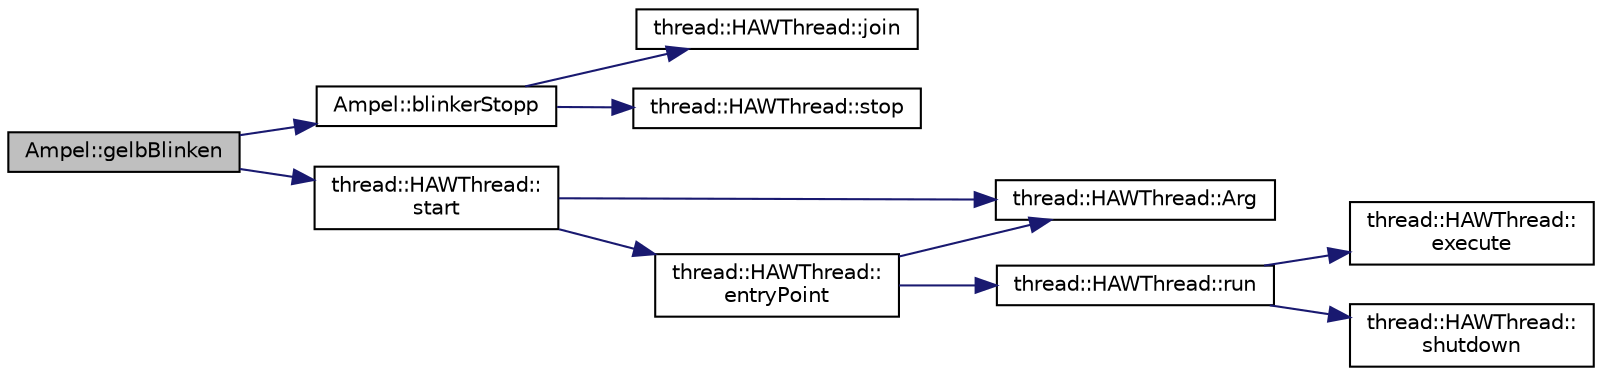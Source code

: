 digraph "Ampel::gelbBlinken"
{
  edge [fontname="Helvetica",fontsize="10",labelfontname="Helvetica",labelfontsize="10"];
  node [fontname="Helvetica",fontsize="10",shape=record];
  rankdir="LR";
  Node1 [label="Ampel::gelbBlinken",height=0.2,width=0.4,color="black", fillcolor="grey75", style="filled" fontcolor="black"];
  Node1 -> Node2 [color="midnightblue",fontsize="10",style="solid",fontname="Helvetica"];
  Node2 [label="Ampel::blinkerStopp",height=0.2,width=0.4,color="black", fillcolor="white", style="filled",URL="$class_ampel.html#aa1674c2cb33ef10588a9486c18f9948c"];
  Node2 -> Node3 [color="midnightblue",fontsize="10",style="solid",fontname="Helvetica"];
  Node3 [label="thread::HAWThread::join",height=0.2,width=0.4,color="black", fillcolor="white", style="filled",URL="$classthread_1_1_h_a_w_thread.html#a4732efa3445c499f1723971acc07863f"];
  Node2 -> Node4 [color="midnightblue",fontsize="10",style="solid",fontname="Helvetica"];
  Node4 [label="thread::HAWThread::stop",height=0.2,width=0.4,color="black", fillcolor="white", style="filled",URL="$classthread_1_1_h_a_w_thread.html#ae8a89c83fd7e9b9a712c19f636ab2638"];
  Node1 -> Node5 [color="midnightblue",fontsize="10",style="solid",fontname="Helvetica"];
  Node5 [label="thread::HAWThread::\lstart",height=0.2,width=0.4,color="black", fillcolor="white", style="filled",URL="$classthread_1_1_h_a_w_thread.html#ae08d268c337511a1e67fbbeefcb1e89d"];
  Node5 -> Node6 [color="midnightblue",fontsize="10",style="solid",fontname="Helvetica"];
  Node6 [label="thread::HAWThread::Arg",height=0.2,width=0.4,color="black", fillcolor="white", style="filled",URL="$classthread_1_1_h_a_w_thread.html#ab692f3a55b92623653d8213793ba4ebb"];
  Node5 -> Node7 [color="midnightblue",fontsize="10",style="solid",fontname="Helvetica"];
  Node7 [label="thread::HAWThread::\lentryPoint",height=0.2,width=0.4,color="black", fillcolor="white", style="filled",URL="$classthread_1_1_h_a_w_thread.html#a044da2e1a8884a3e2764f9f1863863c7"];
  Node7 -> Node8 [color="midnightblue",fontsize="10",style="solid",fontname="Helvetica"];
  Node8 [label="thread::HAWThread::run",height=0.2,width=0.4,color="black", fillcolor="white", style="filled",URL="$classthread_1_1_h_a_w_thread.html#a9a3e17be59877d350e310eb19c52679b"];
  Node8 -> Node9 [color="midnightblue",fontsize="10",style="solid",fontname="Helvetica"];
  Node9 [label="thread::HAWThread::\lexecute",height=0.2,width=0.4,color="black", fillcolor="white", style="filled",URL="$classthread_1_1_h_a_w_thread.html#ae565cb73c096b246664bd2474b9c8907"];
  Node8 -> Node10 [color="midnightblue",fontsize="10",style="solid",fontname="Helvetica"];
  Node10 [label="thread::HAWThread::\lshutdown",height=0.2,width=0.4,color="black", fillcolor="white", style="filled",URL="$classthread_1_1_h_a_w_thread.html#a843ee9493a41cec7e932fdec67a3b244"];
  Node7 -> Node6 [color="midnightblue",fontsize="10",style="solid",fontname="Helvetica"];
}
